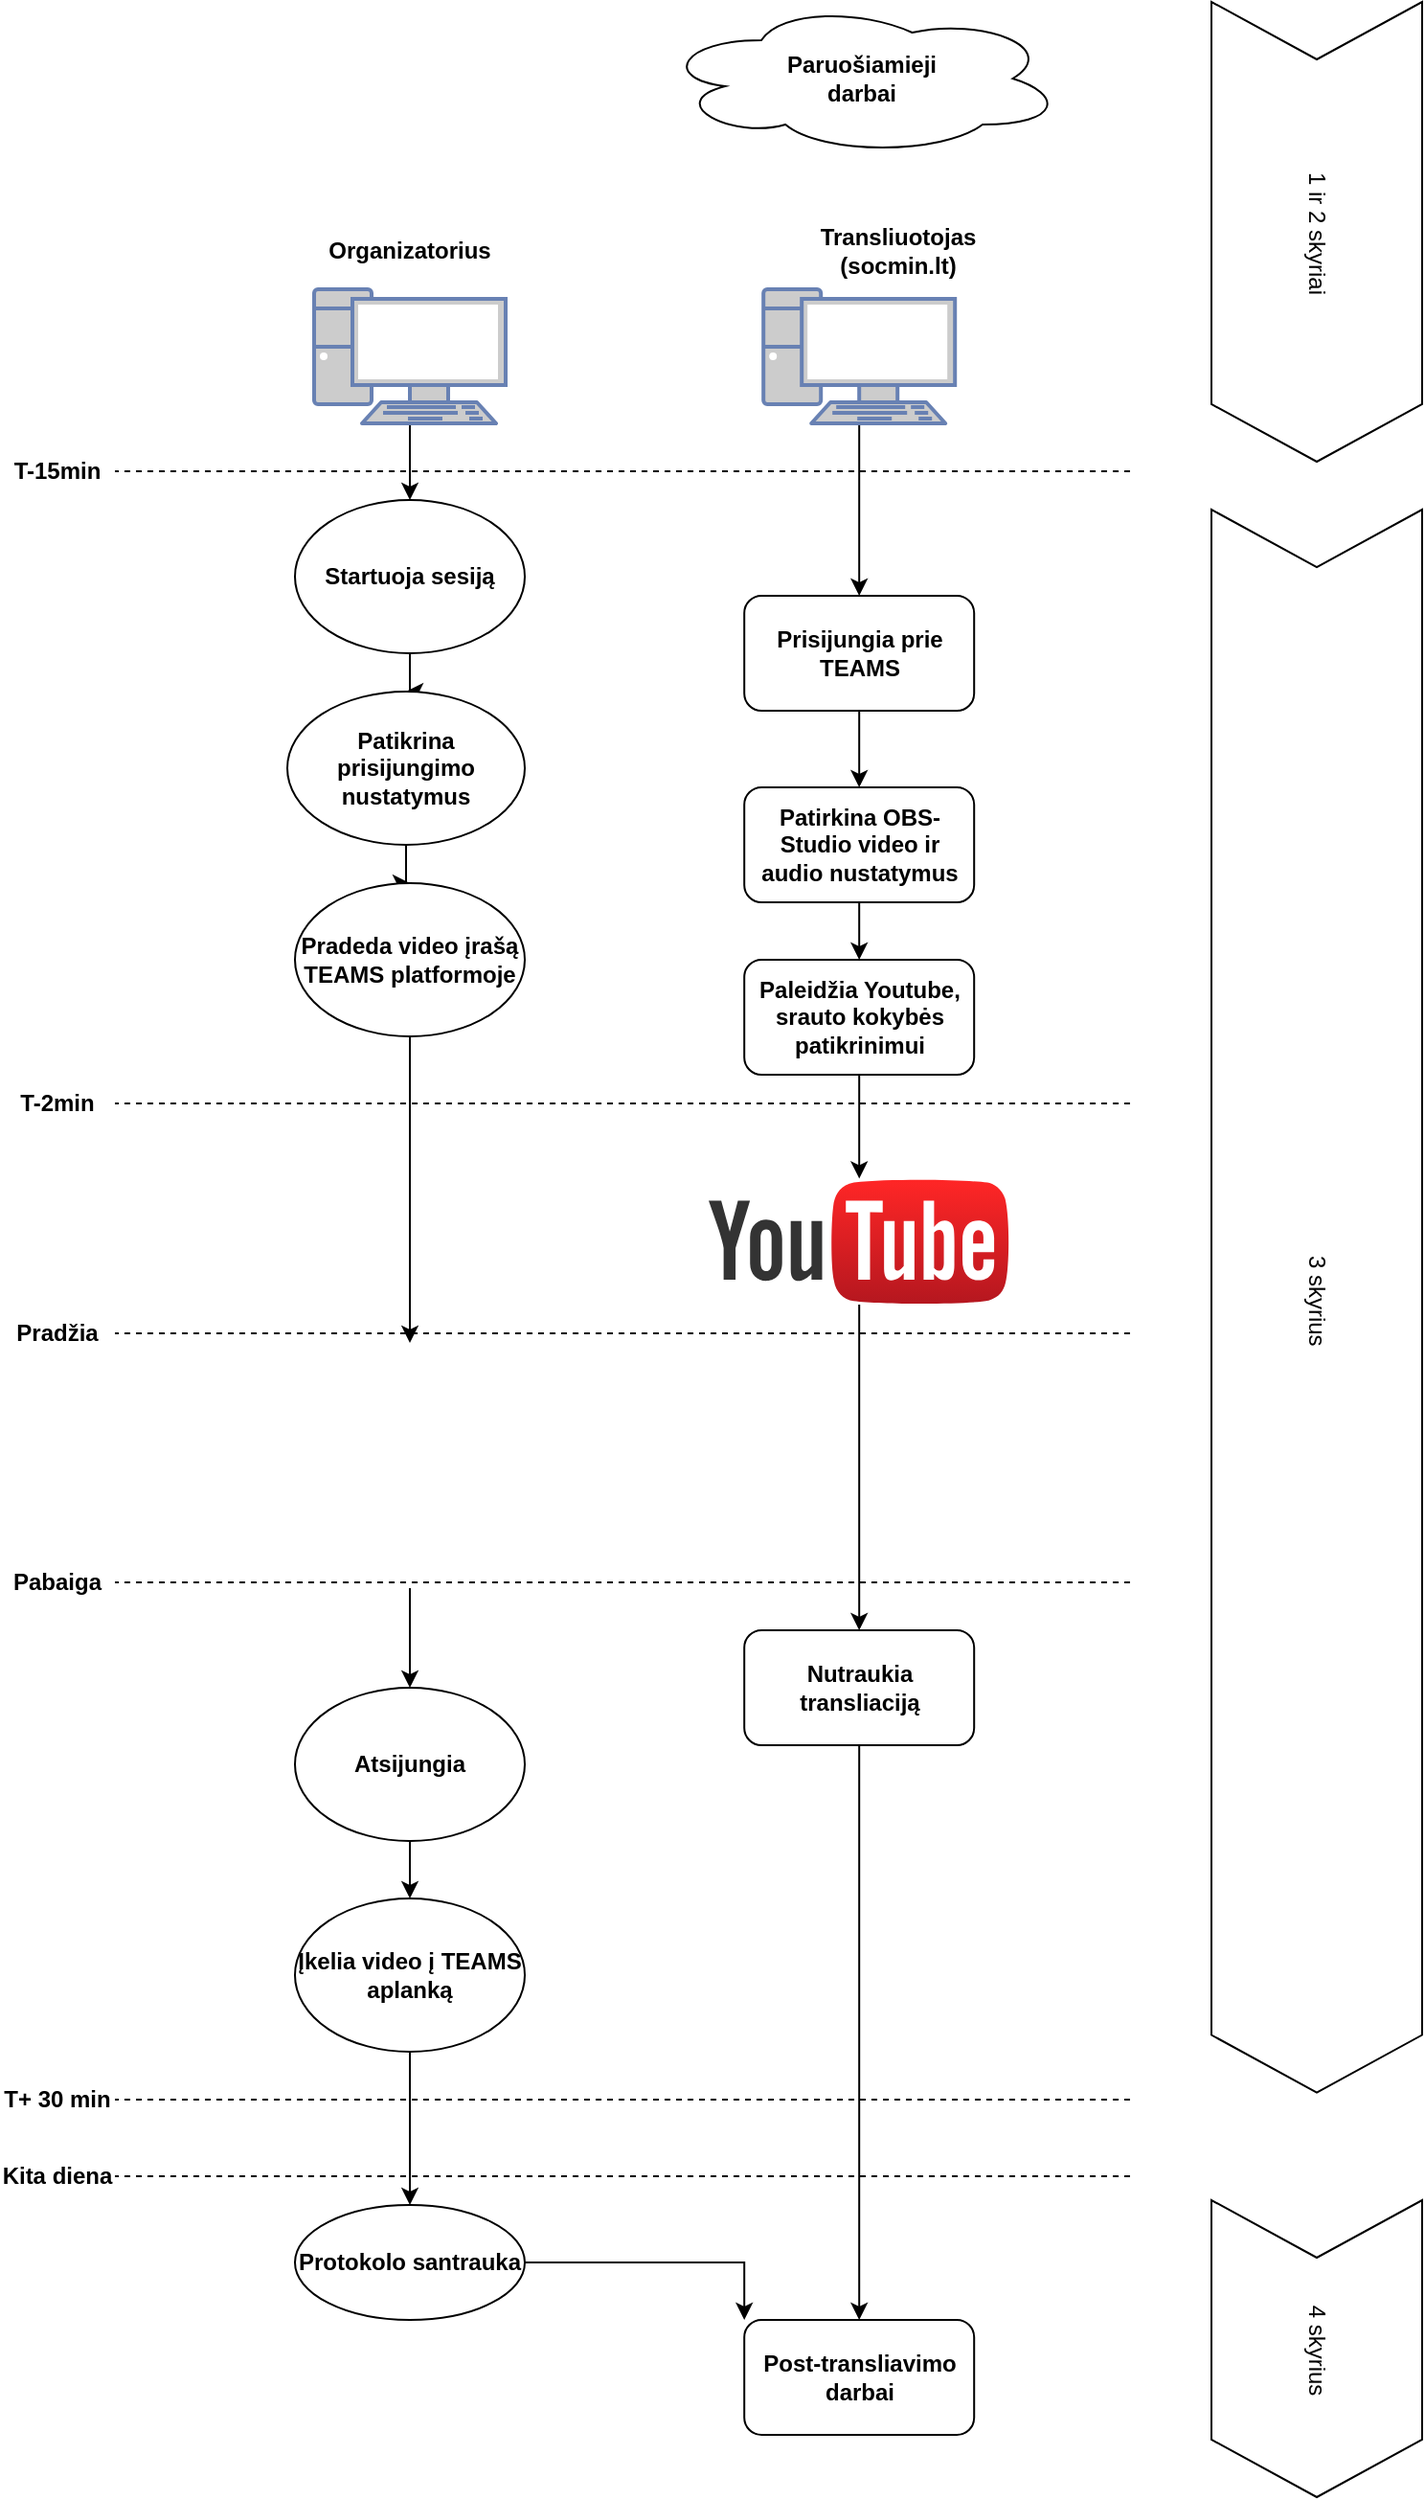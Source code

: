 <mxfile version="20.3.0" type="device"><diagram id="5CGn5h6G9EELPI6wgaGB" name="Page-1"><mxGraphModel dx="2941" dy="1225" grid="1" gridSize="10" guides="1" tooltips="1" connect="1" arrows="1" fold="1" page="1" pageScale="1" pageWidth="827" pageHeight="1169" math="0" shadow="0"><root><mxCell id="0"/><mxCell id="1" parent="0"/><mxCell id="yYms7N8-tJFN_-v4c_GD-16" style="edgeStyle=orthogonalEdgeStyle;rounded=0;orthogonalLoop=1;jettySize=auto;html=1;entryX=0.5;entryY=0;entryDx=0;entryDy=0;fontStyle=1" parent="1" source="yYms7N8-tJFN_-v4c_GD-1" target="yYms7N8-tJFN_-v4c_GD-15" edge="1"><mxGeometry relative="1" as="geometry"/></mxCell><mxCell id="yYms7N8-tJFN_-v4c_GD-1" value="" style="shape=image;html=1;verticalAlign=top;verticalLabelPosition=bottom;labelBackgroundColor=#ffffff;imageAspect=0;aspect=fixed;image=https://cdn0.iconfinder.com/data/icons/logos-microsoft-office-365/128/Microsoft_Office-10-128.png;fontStyle=1" parent="1" vertex="1"><mxGeometry x="190" y="710" width="128" height="128" as="geometry"/></mxCell><mxCell id="yYms7N8-tJFN_-v4c_GD-9" style="edgeStyle=orthogonalEdgeStyle;rounded=0;orthogonalLoop=1;jettySize=auto;html=1;entryX=0.5;entryY=0;entryDx=0;entryDy=0;fontStyle=1" parent="1" source="yYms7N8-tJFN_-v4c_GD-2" target="yYms7N8-tJFN_-v4c_GD-10" edge="1"><mxGeometry relative="1" as="geometry"><mxPoint x="277" y="320" as="targetPoint"/></mxGeometry></mxCell><mxCell id="yYms7N8-tJFN_-v4c_GD-2" value="" style="fontColor=#0066CC;verticalAlign=top;verticalLabelPosition=bottom;labelPosition=center;align=center;html=1;outlineConnect=0;fillColor=#CCCCCC;strokeColor=#6881B3;gradientColor=none;gradientDirection=north;strokeWidth=2;shape=mxgraph.networks.pc;" parent="1" vertex="1"><mxGeometry x="204" y="160" width="100" height="70" as="geometry"/></mxCell><mxCell id="yYms7N8-tJFN_-v4c_GD-4" value="Organizatorius" style="text;html=1;strokeColor=none;fillColor=none;align=center;verticalAlign=middle;whiteSpace=wrap;rounded=0;fontStyle=1" parent="1" vertex="1"><mxGeometry x="194" y="120" width="120" height="40" as="geometry"/></mxCell><mxCell id="yYms7N8-tJFN_-v4c_GD-13" style="edgeStyle=orthogonalEdgeStyle;rounded=0;orthogonalLoop=1;jettySize=auto;html=1;entryX=0.5;entryY=0;entryDx=0;entryDy=0;fontStyle=1" parent="1" source="yYms7N8-tJFN_-v4c_GD-10" target="yYms7N8-tJFN_-v4c_GD-12" edge="1"><mxGeometry relative="1" as="geometry"/></mxCell><mxCell id="yYms7N8-tJFN_-v4c_GD-10" value="&lt;div&gt;Startuoja sesiją&lt;br&gt;&lt;/div&gt;" style="ellipse;whiteSpace=wrap;html=1;fontStyle=1" parent="1" vertex="1"><mxGeometry x="194" y="270" width="120" height="80" as="geometry"/></mxCell><mxCell id="yYms7N8-tJFN_-v4c_GD-14" style="edgeStyle=orthogonalEdgeStyle;rounded=0;orthogonalLoop=1;jettySize=auto;html=1;entryX=0.5;entryY=0;entryDx=0;entryDy=0;fontStyle=1" parent="1" source="yYms7N8-tJFN_-v4c_GD-12" target="yYms7N8-tJFN_-v4c_GD-17" edge="1"><mxGeometry relative="1" as="geometry"/></mxCell><mxCell id="yYms7N8-tJFN_-v4c_GD-12" value="Patikrina prisijungimo nustatymus" style="ellipse;whiteSpace=wrap;html=1;fontStyle=1" parent="1" vertex="1"><mxGeometry x="190" y="370" width="124" height="80" as="geometry"/></mxCell><mxCell id="yYms7N8-tJFN_-v4c_GD-20" style="edgeStyle=orthogonalEdgeStyle;rounded=0;orthogonalLoop=1;jettySize=auto;html=1;entryX=0.5;entryY=0;entryDx=0;entryDy=0;fontStyle=1" parent="1" source="yYms7N8-tJFN_-v4c_GD-15" target="yYms7N8-tJFN_-v4c_GD-19" edge="1"><mxGeometry relative="1" as="geometry"/></mxCell><mxCell id="yYms7N8-tJFN_-v4c_GD-15" value="Atsijungia" style="ellipse;whiteSpace=wrap;html=1;fontStyle=1" parent="1" vertex="1"><mxGeometry x="194" y="890" width="120" height="80" as="geometry"/></mxCell><mxCell id="yYms7N8-tJFN_-v4c_GD-18" style="edgeStyle=orthogonalEdgeStyle;rounded=0;orthogonalLoop=1;jettySize=auto;html=1;entryX=0.5;entryY=0;entryDx=0;entryDy=0;fontStyle=1" parent="1" source="yYms7N8-tJFN_-v4c_GD-17" target="yYms7N8-tJFN_-v4c_GD-1" edge="1"><mxGeometry relative="1" as="geometry"/></mxCell><mxCell id="yYms7N8-tJFN_-v4c_GD-17" value="Pradeda video įrašą TEAMS platformoje" style="ellipse;whiteSpace=wrap;html=1;fontStyle=1" parent="1" vertex="1"><mxGeometry x="194" y="470" width="120" height="80" as="geometry"/></mxCell><mxCell id="yYms7N8-tJFN_-v4c_GD-55" value="" style="edgeStyle=orthogonalEdgeStyle;rounded=0;orthogonalLoop=1;jettySize=auto;html=1;fontStyle=1;exitX=0.5;exitY=1;exitDx=0;exitDy=0;" parent="1" source="yYms7N8-tJFN_-v4c_GD-19" target="yYms7N8-tJFN_-v4c_GD-54" edge="1"><mxGeometry relative="1" as="geometry"><mxPoint x="254" y="1120" as="sourcePoint"/></mxGeometry></mxCell><mxCell id="yYms7N8-tJFN_-v4c_GD-19" value="Įkelia video į TEAMS aplanką" style="ellipse;whiteSpace=wrap;html=1;fontStyle=1" parent="1" vertex="1"><mxGeometry x="194" y="1000" width="120" height="80" as="geometry"/></mxCell><mxCell id="yYms7N8-tJFN_-v4c_GD-24" style="edgeStyle=orthogonalEdgeStyle;rounded=0;orthogonalLoop=1;jettySize=auto;html=1;entryX=0.5;entryY=0;entryDx=0;entryDy=0;fontStyle=1" parent="1" source="yYms7N8-tJFN_-v4c_GD-21" target="yYms7N8-tJFN_-v4c_GD-23" edge="1"><mxGeometry relative="1" as="geometry"/></mxCell><mxCell id="yYms7N8-tJFN_-v4c_GD-21" value="" style="fontColor=#0066CC;verticalAlign=top;verticalLabelPosition=bottom;labelPosition=center;align=center;html=1;outlineConnect=0;fillColor=#CCCCCC;strokeColor=#6881B3;gradientColor=none;gradientDirection=north;strokeWidth=2;shape=mxgraph.networks.pc;" parent="1" vertex="1"><mxGeometry x="438.6" y="160" width="100" height="70" as="geometry"/></mxCell><mxCell id="yYms7N8-tJFN_-v4c_GD-22" value="Transliuotojas (socmin.lt)" style="text;html=1;strokeColor=none;fillColor=none;align=center;verticalAlign=middle;whiteSpace=wrap;rounded=0;fontStyle=1" parent="1" vertex="1"><mxGeometry x="448.6" y="120" width="120" height="40" as="geometry"/></mxCell><mxCell id="yYms7N8-tJFN_-v4c_GD-26" style="edgeStyle=orthogonalEdgeStyle;rounded=0;orthogonalLoop=1;jettySize=auto;html=1;entryX=0.5;entryY=0;entryDx=0;entryDy=0;fontStyle=1" parent="1" source="yYms7N8-tJFN_-v4c_GD-23" target="yYms7N8-tJFN_-v4c_GD-25" edge="1"><mxGeometry relative="1" as="geometry"/></mxCell><mxCell id="yYms7N8-tJFN_-v4c_GD-23" value="Prisijungia prie TEAMS" style="rounded=1;whiteSpace=wrap;html=1;fontStyle=1" parent="1" vertex="1"><mxGeometry x="428.6" y="320" width="120" height="60" as="geometry"/></mxCell><mxCell id="yYms7N8-tJFN_-v4c_GD-28" style="edgeStyle=orthogonalEdgeStyle;rounded=0;orthogonalLoop=1;jettySize=auto;html=1;entryX=0.5;entryY=0;entryDx=0;entryDy=0;fontStyle=1" parent="1" source="yYms7N8-tJFN_-v4c_GD-25" target="yYms7N8-tJFN_-v4c_GD-27" edge="1"><mxGeometry relative="1" as="geometry"/></mxCell><mxCell id="yYms7N8-tJFN_-v4c_GD-25" value="Patirkina OBS-Studio video ir audio nustatymus" style="rounded=1;whiteSpace=wrap;html=1;fontStyle=1" parent="1" vertex="1"><mxGeometry x="428.6" y="420" width="120" height="60" as="geometry"/></mxCell><mxCell id="yYms7N8-tJFN_-v4c_GD-38" value="" style="edgeStyle=orthogonalEdgeStyle;rounded=0;orthogonalLoop=1;jettySize=auto;html=1;fontStyle=1" parent="1" source="yYms7N8-tJFN_-v4c_GD-27" target="2drqBStWfwHJgP2IoYtB-1" edge="1"><mxGeometry relative="1" as="geometry"><mxPoint x="490" y="610" as="targetPoint"/></mxGeometry></mxCell><mxCell id="yYms7N8-tJFN_-v4c_GD-27" value="Paleidžia Youtube, srauto kokybės patikrinimui" style="rounded=1;whiteSpace=wrap;html=1;fontStyle=1" parent="1" vertex="1"><mxGeometry x="428.6" y="510" width="120" height="60" as="geometry"/></mxCell><mxCell id="yYms7N8-tJFN_-v4c_GD-29" value="" style="endArrow=none;dashed=1;html=1;rounded=0;entryX=1;entryY=0.5;entryDx=0;entryDy=0;fontStyle=1" parent="1" target="yYms7N8-tJFN_-v4c_GD-30" edge="1"><mxGeometry width="50" height="50" relative="1" as="geometry"><mxPoint x="630" y="255" as="sourcePoint"/><mxPoint x="100" y="240" as="targetPoint"/></mxGeometry></mxCell><mxCell id="yYms7N8-tJFN_-v4c_GD-30" value="T-15min" style="text;html=1;strokeColor=none;fillColor=none;align=center;verticalAlign=middle;whiteSpace=wrap;rounded=0;fontStyle=1" parent="1" vertex="1"><mxGeometry x="40" y="240" width="60" height="30" as="geometry"/></mxCell><mxCell id="yYms7N8-tJFN_-v4c_GD-34" value="" style="endArrow=none;dashed=1;html=1;rounded=0;entryX=1;entryY=0.5;entryDx=0;entryDy=0;fontStyle=1" parent="1" target="yYms7N8-tJFN_-v4c_GD-35" edge="1"><mxGeometry width="50" height="50" relative="1" as="geometry"><mxPoint x="630" y="585" as="sourcePoint"/><mxPoint x="100" y="570" as="targetPoint"/></mxGeometry></mxCell><mxCell id="yYms7N8-tJFN_-v4c_GD-35" value="T-2min" style="text;html=1;strokeColor=none;fillColor=none;align=center;verticalAlign=middle;whiteSpace=wrap;rounded=0;fontStyle=1" parent="1" vertex="1"><mxGeometry x="40" y="570" width="60" height="30" as="geometry"/></mxCell><mxCell id="yYms7N8-tJFN_-v4c_GD-44" value="" style="edgeStyle=orthogonalEdgeStyle;rounded=0;orthogonalLoop=1;jettySize=auto;html=1;fontStyle=1;startArrow=none;" parent="1" source="2drqBStWfwHJgP2IoYtB-1" target="yYms7N8-tJFN_-v4c_GD-43" edge="1"><mxGeometry relative="1" as="geometry"/></mxCell><mxCell id="yYms7N8-tJFN_-v4c_GD-39" value="" style="endArrow=none;dashed=1;html=1;rounded=0;entryX=1;entryY=0.5;entryDx=0;entryDy=0;fontStyle=1" parent="1" target="yYms7N8-tJFN_-v4c_GD-40" edge="1"><mxGeometry width="50" height="50" relative="1" as="geometry"><mxPoint x="630" y="705" as="sourcePoint"/><mxPoint x="100" y="690" as="targetPoint"/></mxGeometry></mxCell><mxCell id="yYms7N8-tJFN_-v4c_GD-40" value="Pradžia" style="text;html=1;strokeColor=none;fillColor=none;align=center;verticalAlign=middle;whiteSpace=wrap;rounded=0;fontStyle=1" parent="1" vertex="1"><mxGeometry x="40" y="690" width="60" height="30" as="geometry"/></mxCell><mxCell id="yYms7N8-tJFN_-v4c_GD-41" value="" style="endArrow=none;dashed=1;html=1;rounded=0;entryX=1;entryY=0.5;entryDx=0;entryDy=0;fontStyle=1" parent="1" target="yYms7N8-tJFN_-v4c_GD-42" edge="1"><mxGeometry width="50" height="50" relative="1" as="geometry"><mxPoint x="630" y="835" as="sourcePoint"/><mxPoint x="110" y="820" as="targetPoint"/></mxGeometry></mxCell><mxCell id="yYms7N8-tJFN_-v4c_GD-42" value="Pabaiga" style="text;html=1;strokeColor=none;fillColor=none;align=center;verticalAlign=middle;whiteSpace=wrap;rounded=0;fontStyle=1" parent="1" vertex="1"><mxGeometry x="40" y="820" width="60" height="30" as="geometry"/></mxCell><mxCell id="yYms7N8-tJFN_-v4c_GD-46" value="" style="edgeStyle=orthogonalEdgeStyle;rounded=0;orthogonalLoop=1;jettySize=auto;html=1;fontStyle=1;entryX=0.5;entryY=0;entryDx=0;entryDy=0;" parent="1" source="yYms7N8-tJFN_-v4c_GD-43" target="yYms7N8-tJFN_-v4c_GD-50" edge="1"><mxGeometry relative="1" as="geometry"><mxPoint x="490" y="1000" as="targetPoint"/></mxGeometry></mxCell><mxCell id="yYms7N8-tJFN_-v4c_GD-43" value="Nutraukia transliaciją" style="whiteSpace=wrap;html=1;rounded=1;fontStyle=1" parent="1" vertex="1"><mxGeometry x="428.6" y="860" width="120" height="60" as="geometry"/></mxCell><mxCell id="yYms7N8-tJFN_-v4c_GD-48" value="" style="endArrow=none;dashed=1;html=1;rounded=0;entryX=1;entryY=0.5;entryDx=0;entryDy=0;fontStyle=1" parent="1" target="yYms7N8-tJFN_-v4c_GD-49" edge="1"><mxGeometry width="50" height="50" relative="1" as="geometry"><mxPoint x="630" y="1145" as="sourcePoint"/><mxPoint x="100" y="1130" as="targetPoint"/></mxGeometry></mxCell><mxCell id="yYms7N8-tJFN_-v4c_GD-49" value="Kita diena" style="text;html=1;strokeColor=none;fillColor=none;align=center;verticalAlign=middle;whiteSpace=wrap;rounded=0;fontStyle=1" parent="1" vertex="1"><mxGeometry x="40" y="1130" width="60" height="30" as="geometry"/></mxCell><mxCell id="yYms7N8-tJFN_-v4c_GD-50" value="Post-transliavimo darbai" style="whiteSpace=wrap;html=1;rounded=1;fontStyle=1" parent="1" vertex="1"><mxGeometry x="428.6" y="1220" width="120" height="60" as="geometry"/></mxCell><mxCell id="yYms7N8-tJFN_-v4c_GD-52" value="" style="endArrow=none;dashed=1;html=1;rounded=0;entryX=1;entryY=0.5;entryDx=0;entryDy=0;fontStyle=1" parent="1" target="yYms7N8-tJFN_-v4c_GD-53" edge="1"><mxGeometry width="50" height="50" relative="1" as="geometry"><mxPoint x="630" y="1105" as="sourcePoint"/><mxPoint x="100" y="1090" as="targetPoint"/></mxGeometry></mxCell><mxCell id="yYms7N8-tJFN_-v4c_GD-53" value="T+ 30 min" style="text;html=1;strokeColor=none;fillColor=none;align=center;verticalAlign=middle;whiteSpace=wrap;rounded=0;fontStyle=1" parent="1" vertex="1"><mxGeometry x="40" y="1090" width="60" height="30" as="geometry"/></mxCell><mxCell id="yYms7N8-tJFN_-v4c_GD-56" style="edgeStyle=orthogonalEdgeStyle;rounded=0;orthogonalLoop=1;jettySize=auto;html=1;entryX=0;entryY=0;entryDx=0;entryDy=0;fontStyle=1" parent="1" source="yYms7N8-tJFN_-v4c_GD-54" target="yYms7N8-tJFN_-v4c_GD-50" edge="1"><mxGeometry relative="1" as="geometry"/></mxCell><mxCell id="yYms7N8-tJFN_-v4c_GD-54" value="Protokolo santrauka" style="ellipse;whiteSpace=wrap;html=1;fontStyle=1" parent="1" vertex="1"><mxGeometry x="194" y="1160" width="120" height="60" as="geometry"/></mxCell><mxCell id="2drqBStWfwHJgP2IoYtB-1" value="" style="dashed=0;outlineConnect=0;html=1;align=center;labelPosition=center;verticalLabelPosition=bottom;verticalAlign=top;shape=mxgraph.weblogos.youtube;fillColor=#FF2626;gradientColor=#B5171F" parent="1" vertex="1"><mxGeometry x="410" y="624.2" width="157.2" height="65.8" as="geometry"/></mxCell><mxCell id="2drqBStWfwHJgP2IoYtB-5" value="Paruošiamieji &lt;br&gt;darbai" style="ellipse;shape=cloud;whiteSpace=wrap;html=1;fontStyle=1" parent="1" vertex="1"><mxGeometry x="385" y="10" width="210" height="80" as="geometry"/></mxCell><mxCell id="2drqBStWfwHJgP2IoYtB-6" value="1 ir 2 skyriai" style="html=1;shadow=0;dashed=0;align=center;verticalAlign=middle;shape=mxgraph.arrows2.arrow;dy=0;dx=30;notch=30;rotation=90;" parent="1" vertex="1"><mxGeometry x="607.5" y="75" width="240" height="110" as="geometry"/></mxCell><mxCell id="2drqBStWfwHJgP2IoYtB-7" value="3 skyrius" style="html=1;shadow=0;dashed=0;align=center;verticalAlign=middle;shape=mxgraph.arrows2.arrow;dy=0;dx=30;notch=30;rotation=90;" parent="1" vertex="1"><mxGeometry x="314.37" y="633.13" width="826.25" height="110" as="geometry"/></mxCell><mxCell id="2drqBStWfwHJgP2IoYtB-9" value="4 skyrius" style="html=1;shadow=0;dashed=0;align=center;verticalAlign=middle;shape=mxgraph.arrows2.arrow;dy=0;dx=30;notch=30;rotation=90;" parent="1" vertex="1"><mxGeometry x="650" y="1180" width="155" height="110" as="geometry"/></mxCell></root></mxGraphModel></diagram></mxfile>